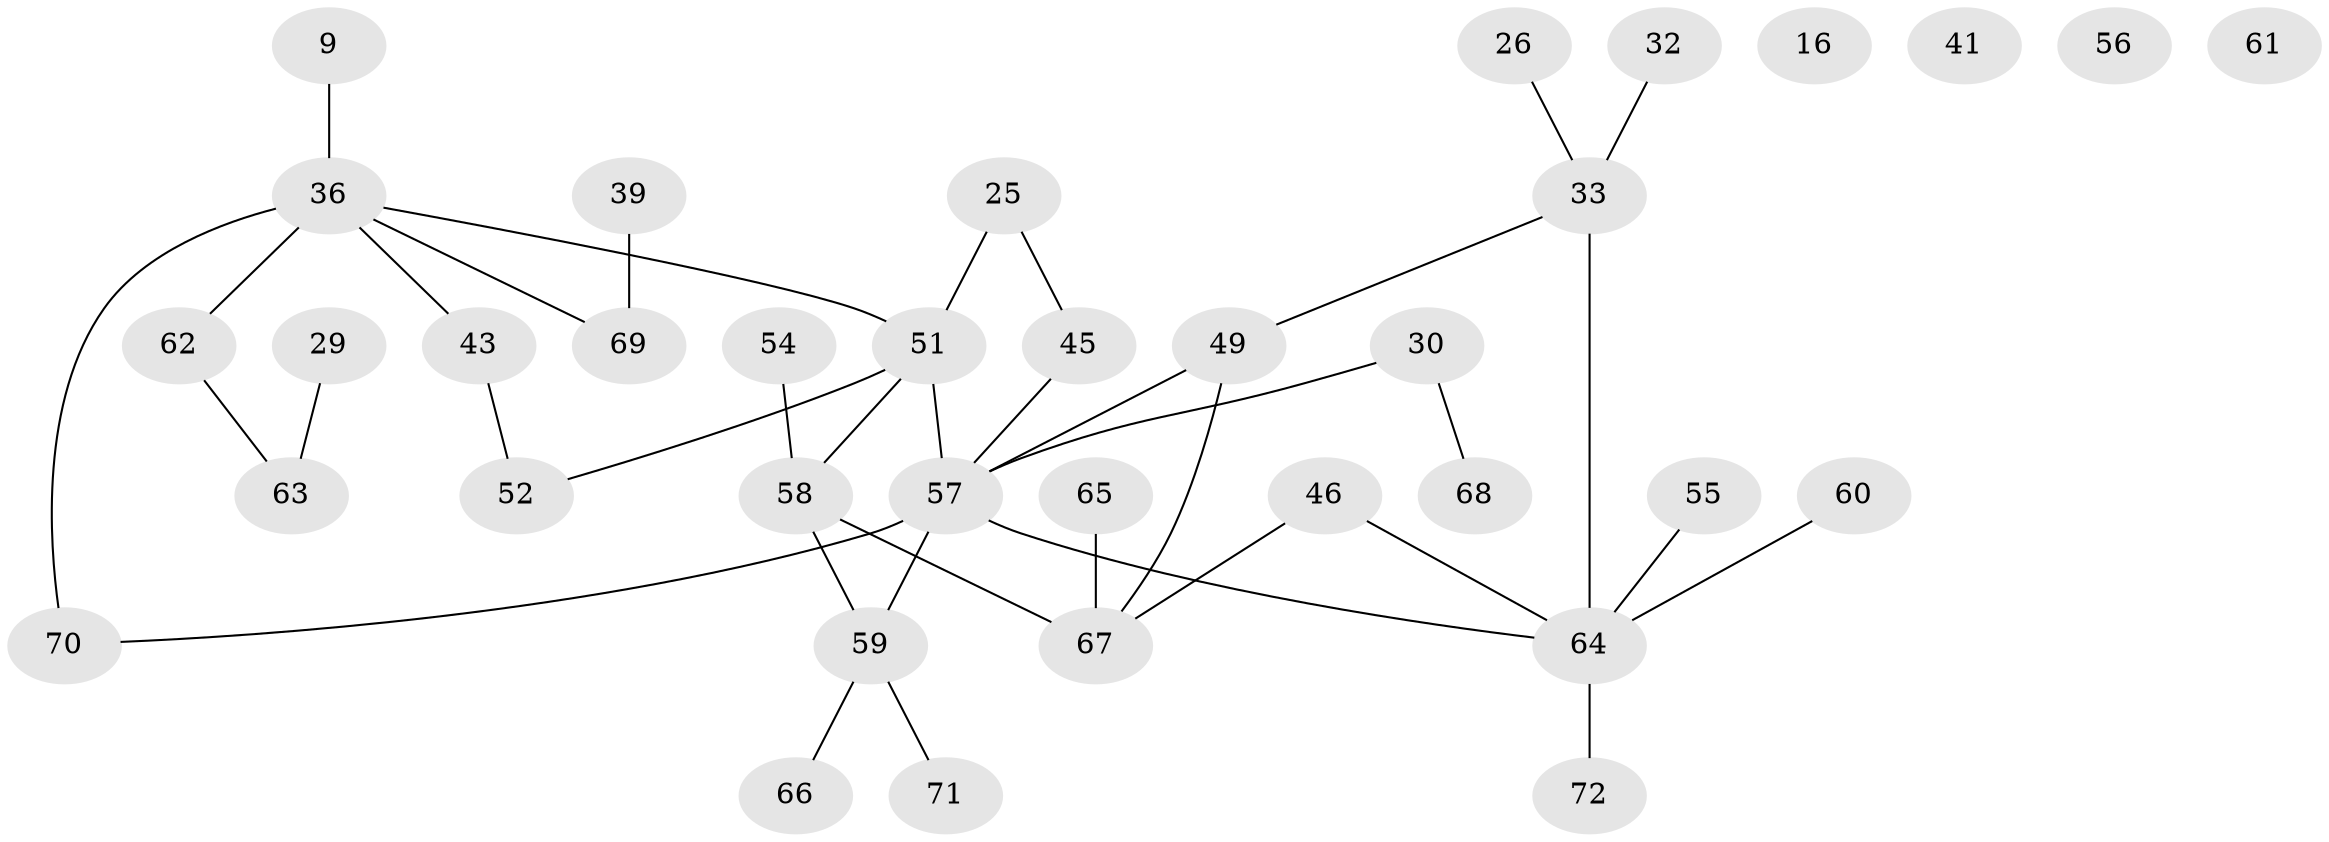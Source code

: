// original degree distribution, {2: 0.3055555555555556, 4: 0.09722222222222222, 1: 0.3055555555555556, 3: 0.16666666666666666, 0: 0.041666666666666664, 5: 0.08333333333333333}
// Generated by graph-tools (version 1.1) at 2025/40/03/09/25 04:40:49]
// undirected, 36 vertices, 38 edges
graph export_dot {
graph [start="1"]
  node [color=gray90,style=filled];
  9;
  16;
  25;
  26;
  29;
  30 [super="+5"];
  32;
  33 [super="+28"];
  36 [super="+10"];
  39;
  41 [super="+20"];
  43;
  45;
  46;
  49 [super="+18+2+1+11"];
  51 [super="+27+35"];
  52;
  54;
  55;
  56;
  57 [super="+21+31+34+37+50+23"];
  58 [super="+53"];
  59 [super="+44+12"];
  60;
  61;
  62 [super="+40"];
  63;
  64 [super="+48"];
  65;
  66;
  67;
  68 [super="+4"];
  69 [super="+38"];
  70 [super="+19"];
  71;
  72;
  9 -- 36;
  25 -- 45;
  25 -- 51;
  26 -- 33;
  29 -- 63;
  30 -- 68;
  30 -- 57;
  32 -- 33;
  33 -- 64 [weight=3];
  33 -- 49 [weight=2];
  36 -- 51;
  36 -- 70 [weight=2];
  36 -- 43;
  36 -- 69;
  36 -- 62;
  39 -- 69;
  43 -- 52;
  45 -- 57;
  46 -- 67;
  46 -- 64;
  49 -- 67;
  49 -- 57 [weight=2];
  51 -- 58;
  51 -- 57;
  51 -- 52;
  54 -- 58;
  55 -- 64;
  57 -- 64;
  57 -- 70;
  57 -- 59;
  58 -- 67 [weight=2];
  58 -- 59;
  59 -- 66;
  59 -- 71;
  60 -- 64;
  62 -- 63;
  64 -- 72;
  65 -- 67;
}
